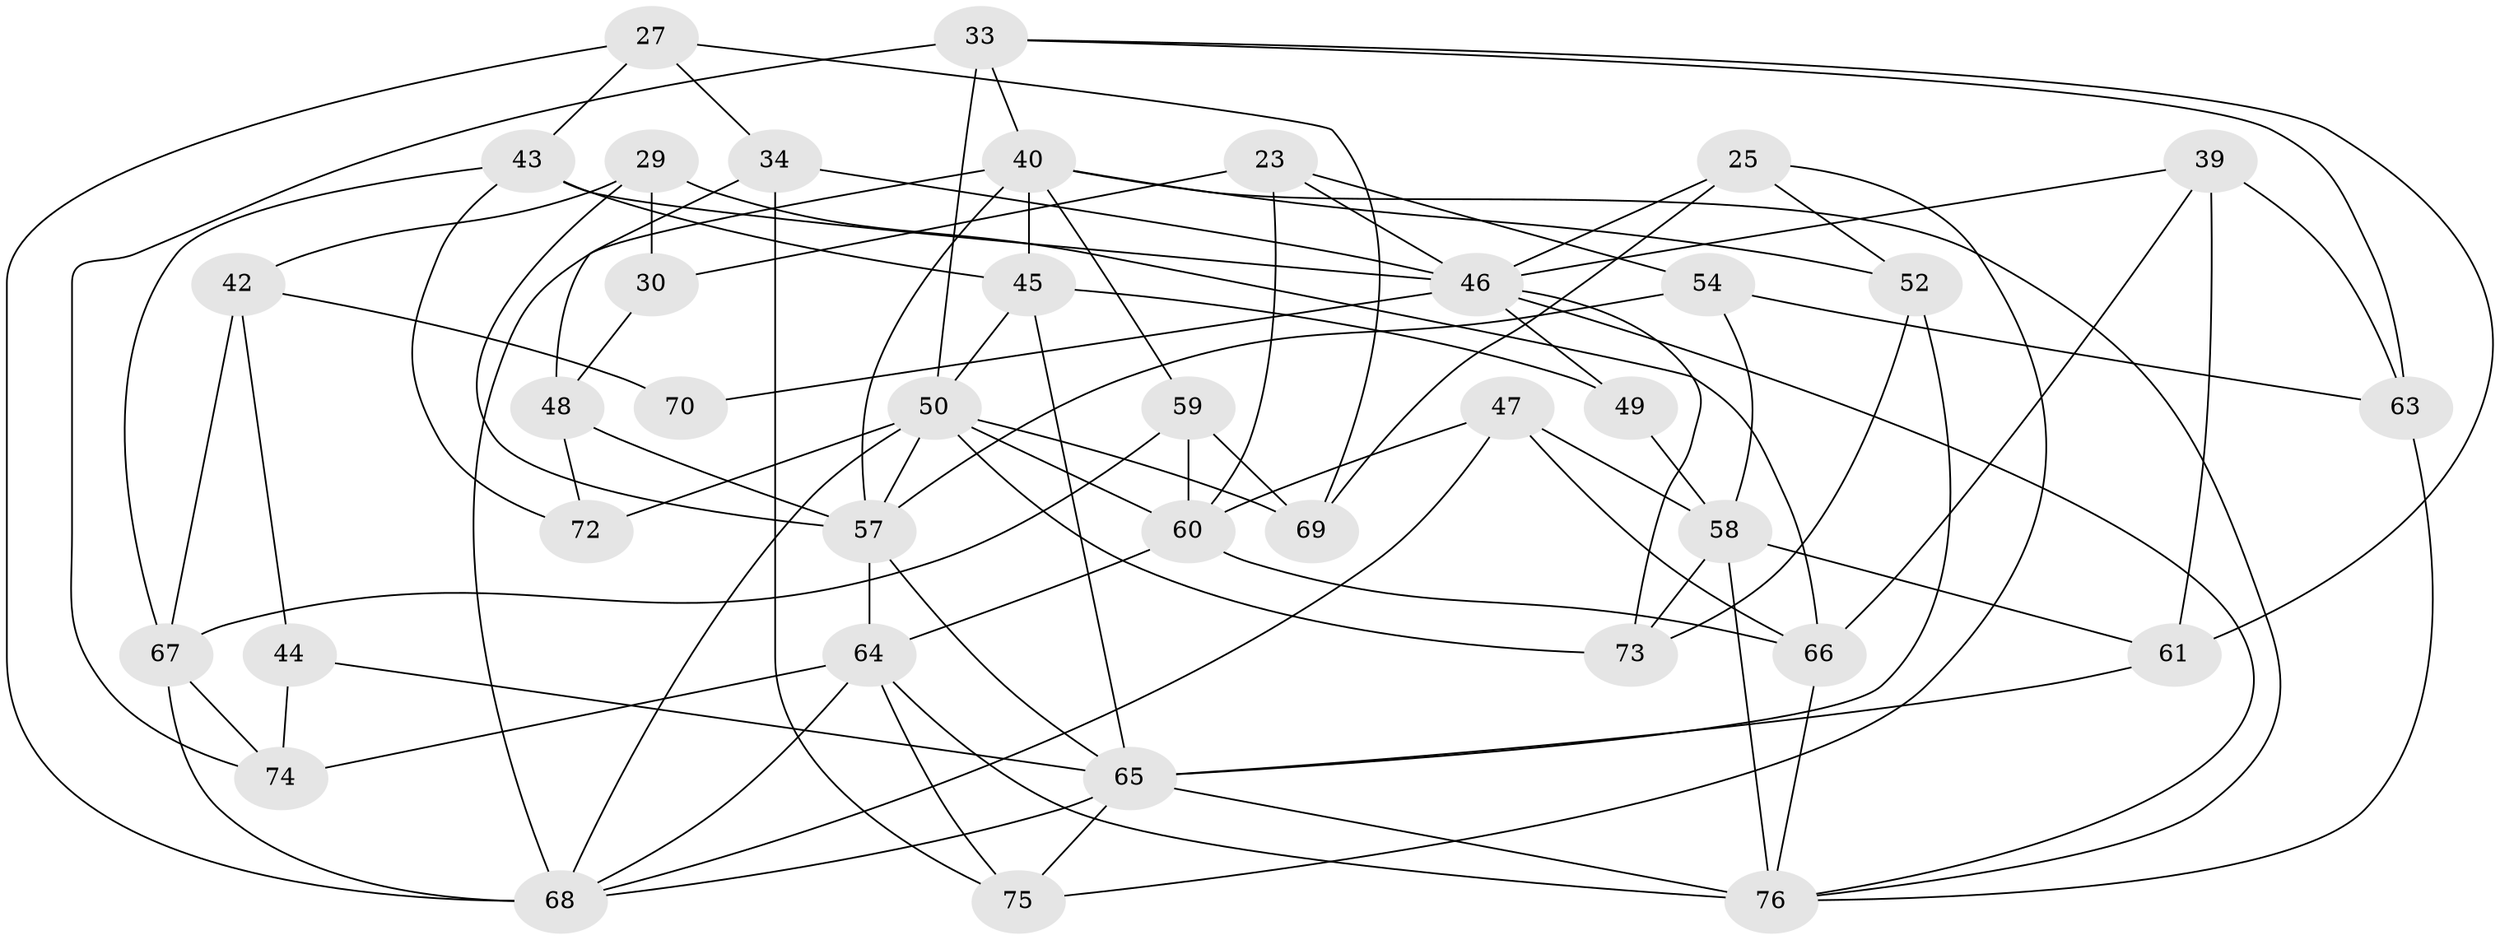 // original degree distribution, {4: 1.0}
// Generated by graph-tools (version 1.1) at 2025/56/03/09/25 04:56:12]
// undirected, 38 vertices, 91 edges
graph export_dot {
graph [start="1"]
  node [color=gray90,style=filled];
  23;
  25;
  27;
  29;
  30;
  33 [super="+3+17"];
  34;
  39;
  40 [super="+6+13+32"];
  42;
  43 [super="+12"];
  44;
  45 [super="+37+28"];
  46 [super="+1+11+35"];
  47;
  48 [super="+2"];
  49;
  50 [super="+15+41"];
  52;
  54;
  57 [super="+51+21"];
  58 [super="+20"];
  59;
  60 [super="+53"];
  61;
  63;
  64 [super="+22+62"];
  65 [super="+5+10+56"];
  66 [super="+4"];
  67 [super="+55"];
  68 [super="+31"];
  69;
  70;
  72;
  73;
  74;
  75;
  76 [super="+14+24+71"];
  23 -- 54;
  23 -- 30;
  23 -- 46;
  23 -- 60;
  25 -- 52;
  25 -- 69;
  25 -- 75;
  25 -- 46;
  27 -- 34;
  27 -- 69;
  27 -- 43;
  27 -- 68;
  29 -- 30;
  29 -- 42;
  29 -- 66;
  29 -- 57;
  30 -- 48 [weight=2];
  33 -- 40 [weight=2];
  33 -- 50 [weight=3];
  33 -- 63;
  33 -- 74;
  33 -- 61;
  34 -- 75;
  34 -- 48;
  34 -- 46;
  39 -- 61;
  39 -- 63;
  39 -- 46;
  39 -- 66;
  40 -- 59;
  40 -- 68 [weight=2];
  40 -- 52;
  40 -- 57;
  40 -- 76 [weight=2];
  40 -- 45;
  42 -- 67;
  42 -- 44;
  42 -- 70;
  43 -- 72;
  43 -- 45 [weight=2];
  43 -- 46;
  43 -- 67;
  44 -- 74;
  44 -- 65 [weight=2];
  45 -- 49;
  45 -- 65 [weight=2];
  45 -- 50 [weight=2];
  46 -- 49 [weight=2];
  46 -- 70 [weight=3];
  46 -- 73;
  46 -- 76;
  47 -- 66;
  47 -- 68;
  47 -- 60;
  47 -- 58;
  48 -- 57 [weight=2];
  48 -- 72;
  49 -- 58;
  50 -- 72 [weight=2];
  50 -- 69;
  50 -- 73;
  50 -- 57;
  50 -- 68;
  50 -- 60;
  52 -- 73;
  52 -- 65;
  54 -- 63;
  54 -- 58;
  54 -- 57;
  57 -- 65 [weight=2];
  57 -- 64 [weight=2];
  58 -- 73;
  58 -- 76;
  58 -- 61;
  59 -- 67;
  59 -- 69;
  59 -- 60;
  60 -- 64 [weight=2];
  60 -- 66 [weight=2];
  61 -- 65;
  63 -- 76;
  64 -- 75;
  64 -- 74;
  64 -- 76 [weight=3];
  64 -- 68;
  65 -- 75;
  65 -- 68 [weight=2];
  65 -- 76;
  66 -- 76;
  67 -- 68 [weight=2];
  67 -- 74;
}
